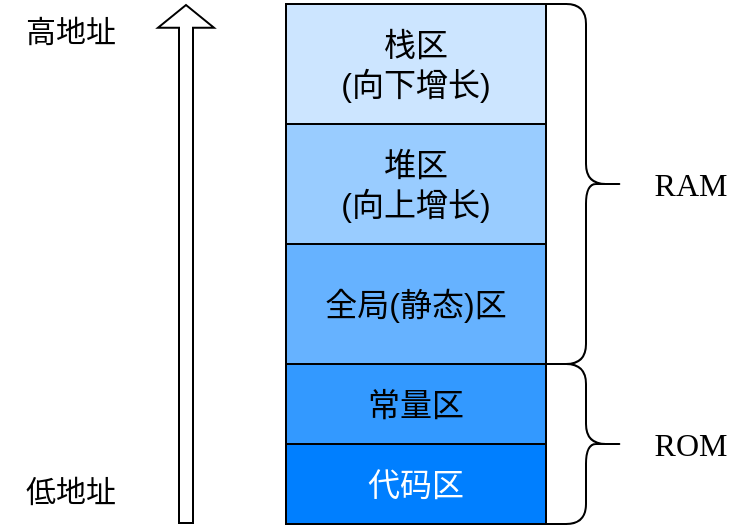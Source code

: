 <mxfile version="21.2.8" type="device">
  <diagram name="Page-1" id="QmIQwjLwlx2ogcl96MkP">
    <mxGraphModel dx="711" dy="463" grid="1" gridSize="10" guides="1" tooltips="1" connect="1" arrows="1" fold="1" page="1" pageScale="1" pageWidth="827" pageHeight="1169" math="0" shadow="0">
      <root>
        <mxCell id="0" />
        <mxCell id="1" parent="0" />
        <mxCell id="sNKs8gNUradTHsB70Tq1-1" value="&lt;font style=&quot;font-size: 16px;&quot;&gt;栈区&lt;br&gt;(向下增长)&lt;/font&gt;" style="rounded=0;whiteSpace=wrap;html=1;fillColor=#CCE5FF;" vertex="1" parent="1">
          <mxGeometry x="280" y="80" width="130" height="60" as="geometry" />
        </mxCell>
        <mxCell id="sNKs8gNUradTHsB70Tq1-2" value="&lt;font style=&quot;font-size: 16px;&quot;&gt;堆区&lt;br&gt;(向上增长)&lt;/font&gt;" style="rounded=0;whiteSpace=wrap;html=1;fillColor=#99CCFF;" vertex="1" parent="1">
          <mxGeometry x="280" y="140" width="130" height="60" as="geometry" />
        </mxCell>
        <mxCell id="sNKs8gNUradTHsB70Tq1-3" value="&lt;span style=&quot;font-size: 16px;&quot;&gt;全局(静态)区&lt;/span&gt;" style="rounded=0;whiteSpace=wrap;html=1;fillColor=#66B2FF;" vertex="1" parent="1">
          <mxGeometry x="280" y="200" width="130" height="60" as="geometry" />
        </mxCell>
        <mxCell id="sNKs8gNUradTHsB70Tq1-4" value="&lt;span style=&quot;font-size: 16px;&quot;&gt;常量区&lt;/span&gt;" style="rounded=0;whiteSpace=wrap;html=1;fillColor=#3399FF;" vertex="1" parent="1">
          <mxGeometry x="280" y="260" width="130" height="40" as="geometry" />
        </mxCell>
        <mxCell id="sNKs8gNUradTHsB70Tq1-5" value="&lt;span style=&quot;font-size: 16px;&quot;&gt;&lt;font color=&quot;#ffffff&quot;&gt;代码区&lt;/font&gt;&lt;/span&gt;" style="rounded=0;whiteSpace=wrap;html=1;fillColor=#007FFF;" vertex="1" parent="1">
          <mxGeometry x="280" y="300" width="130" height="40" as="geometry" />
        </mxCell>
        <mxCell id="sNKs8gNUradTHsB70Tq1-6" value="" style="shape=curlyBracket;whiteSpace=wrap;html=1;rounded=1;flipH=1;labelPosition=right;verticalLabelPosition=middle;align=left;verticalAlign=middle;" vertex="1" parent="1">
          <mxGeometry x="410" y="80" width="40" height="180" as="geometry" />
        </mxCell>
        <mxCell id="sNKs8gNUradTHsB70Tq1-7" value="&lt;font face=&quot;Verdana&quot; style=&quot;font-size: 16px;&quot;&gt;RAM&lt;/font&gt;" style="text;html=1;align=center;verticalAlign=middle;resizable=0;points=[];autosize=1;strokeColor=none;fillColor=none;" vertex="1" parent="1">
          <mxGeometry x="452" y="155" width="60" height="30" as="geometry" />
        </mxCell>
        <mxCell id="sNKs8gNUradTHsB70Tq1-9" value="" style="shape=curlyBracket;whiteSpace=wrap;html=1;rounded=1;flipH=1;labelPosition=right;verticalLabelPosition=middle;align=left;verticalAlign=middle;" vertex="1" parent="1">
          <mxGeometry x="410" y="260" width="40" height="80" as="geometry" />
        </mxCell>
        <mxCell id="sNKs8gNUradTHsB70Tq1-10" value="&lt;font face=&quot;Verdana&quot; style=&quot;font-size: 16px;&quot;&gt;ROM&lt;/font&gt;" style="text;html=1;align=center;verticalAlign=middle;resizable=0;points=[];autosize=1;strokeColor=none;fillColor=none;" vertex="1" parent="1">
          <mxGeometry x="452" y="285" width="60" height="30" as="geometry" />
        </mxCell>
        <mxCell id="sNKs8gNUradTHsB70Tq1-11" value="" style="shape=flexArrow;endArrow=classic;html=1;rounded=0;width=7;strokeWidth=1;endSize=3.44;" edge="1" parent="1">
          <mxGeometry width="50" height="50" relative="1" as="geometry">
            <mxPoint x="230" y="340" as="sourcePoint" />
            <mxPoint x="230" y="80" as="targetPoint" />
          </mxGeometry>
        </mxCell>
        <mxCell id="sNKs8gNUradTHsB70Tq1-12" value="&lt;font style=&quot;font-size: 15px;&quot;&gt;低地址&lt;/font&gt;" style="text;html=1;align=center;verticalAlign=middle;resizable=0;points=[];autosize=1;strokeColor=none;fillColor=none;" vertex="1" parent="1">
          <mxGeometry x="137" y="308" width="70" height="30" as="geometry" />
        </mxCell>
        <mxCell id="sNKs8gNUradTHsB70Tq1-13" value="&lt;font style=&quot;font-size: 15px;&quot;&gt;高地址&lt;/font&gt;" style="text;html=1;align=center;verticalAlign=middle;resizable=0;points=[];autosize=1;strokeColor=none;fillColor=none;" vertex="1" parent="1">
          <mxGeometry x="137" y="78" width="70" height="30" as="geometry" />
        </mxCell>
      </root>
    </mxGraphModel>
  </diagram>
</mxfile>
